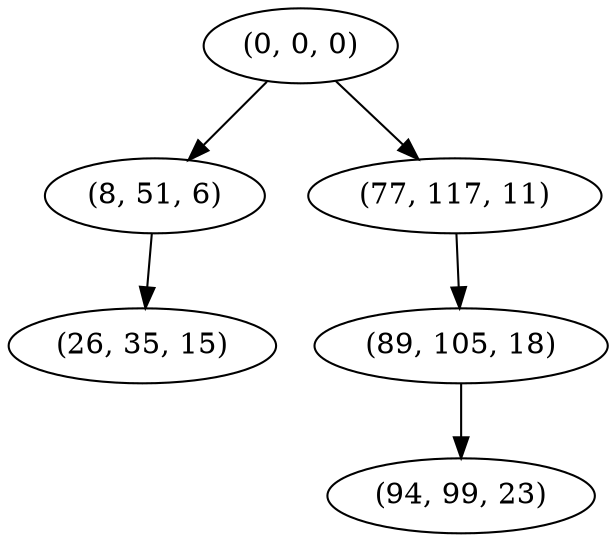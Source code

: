 digraph tree {
    "(0, 0, 0)";
    "(8, 51, 6)";
    "(26, 35, 15)";
    "(77, 117, 11)";
    "(89, 105, 18)";
    "(94, 99, 23)";
    "(0, 0, 0)" -> "(8, 51, 6)";
    "(0, 0, 0)" -> "(77, 117, 11)";
    "(8, 51, 6)" -> "(26, 35, 15)";
    "(77, 117, 11)" -> "(89, 105, 18)";
    "(89, 105, 18)" -> "(94, 99, 23)";
}
